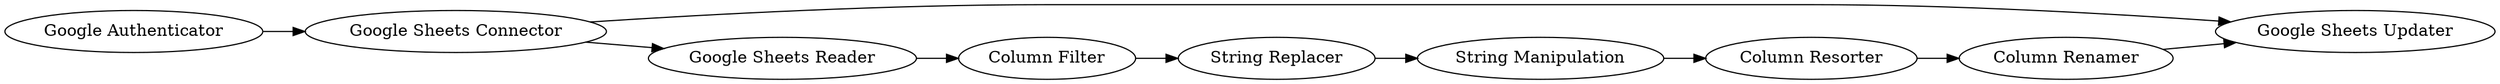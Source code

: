 digraph {
	14 -> 6
	28 -> 14
	7 -> 27
	15 -> 28
	2 -> 7
	5 -> 6
	27 -> 15
	5 -> 2
	1 -> 5
	5 [label="Google Sheets Connector"]
	27 [label="String Replacer"]
	1 [label="Google Authenticator"]
	7 [label="Column Filter"]
	28 [label="Column Resorter"]
	6 [label="Google Sheets Updater"]
	15 [label="String Manipulation"]
	14 [label="Column Renamer"]
	2 [label="Google Sheets Reader"]
	rankdir=LR
}
